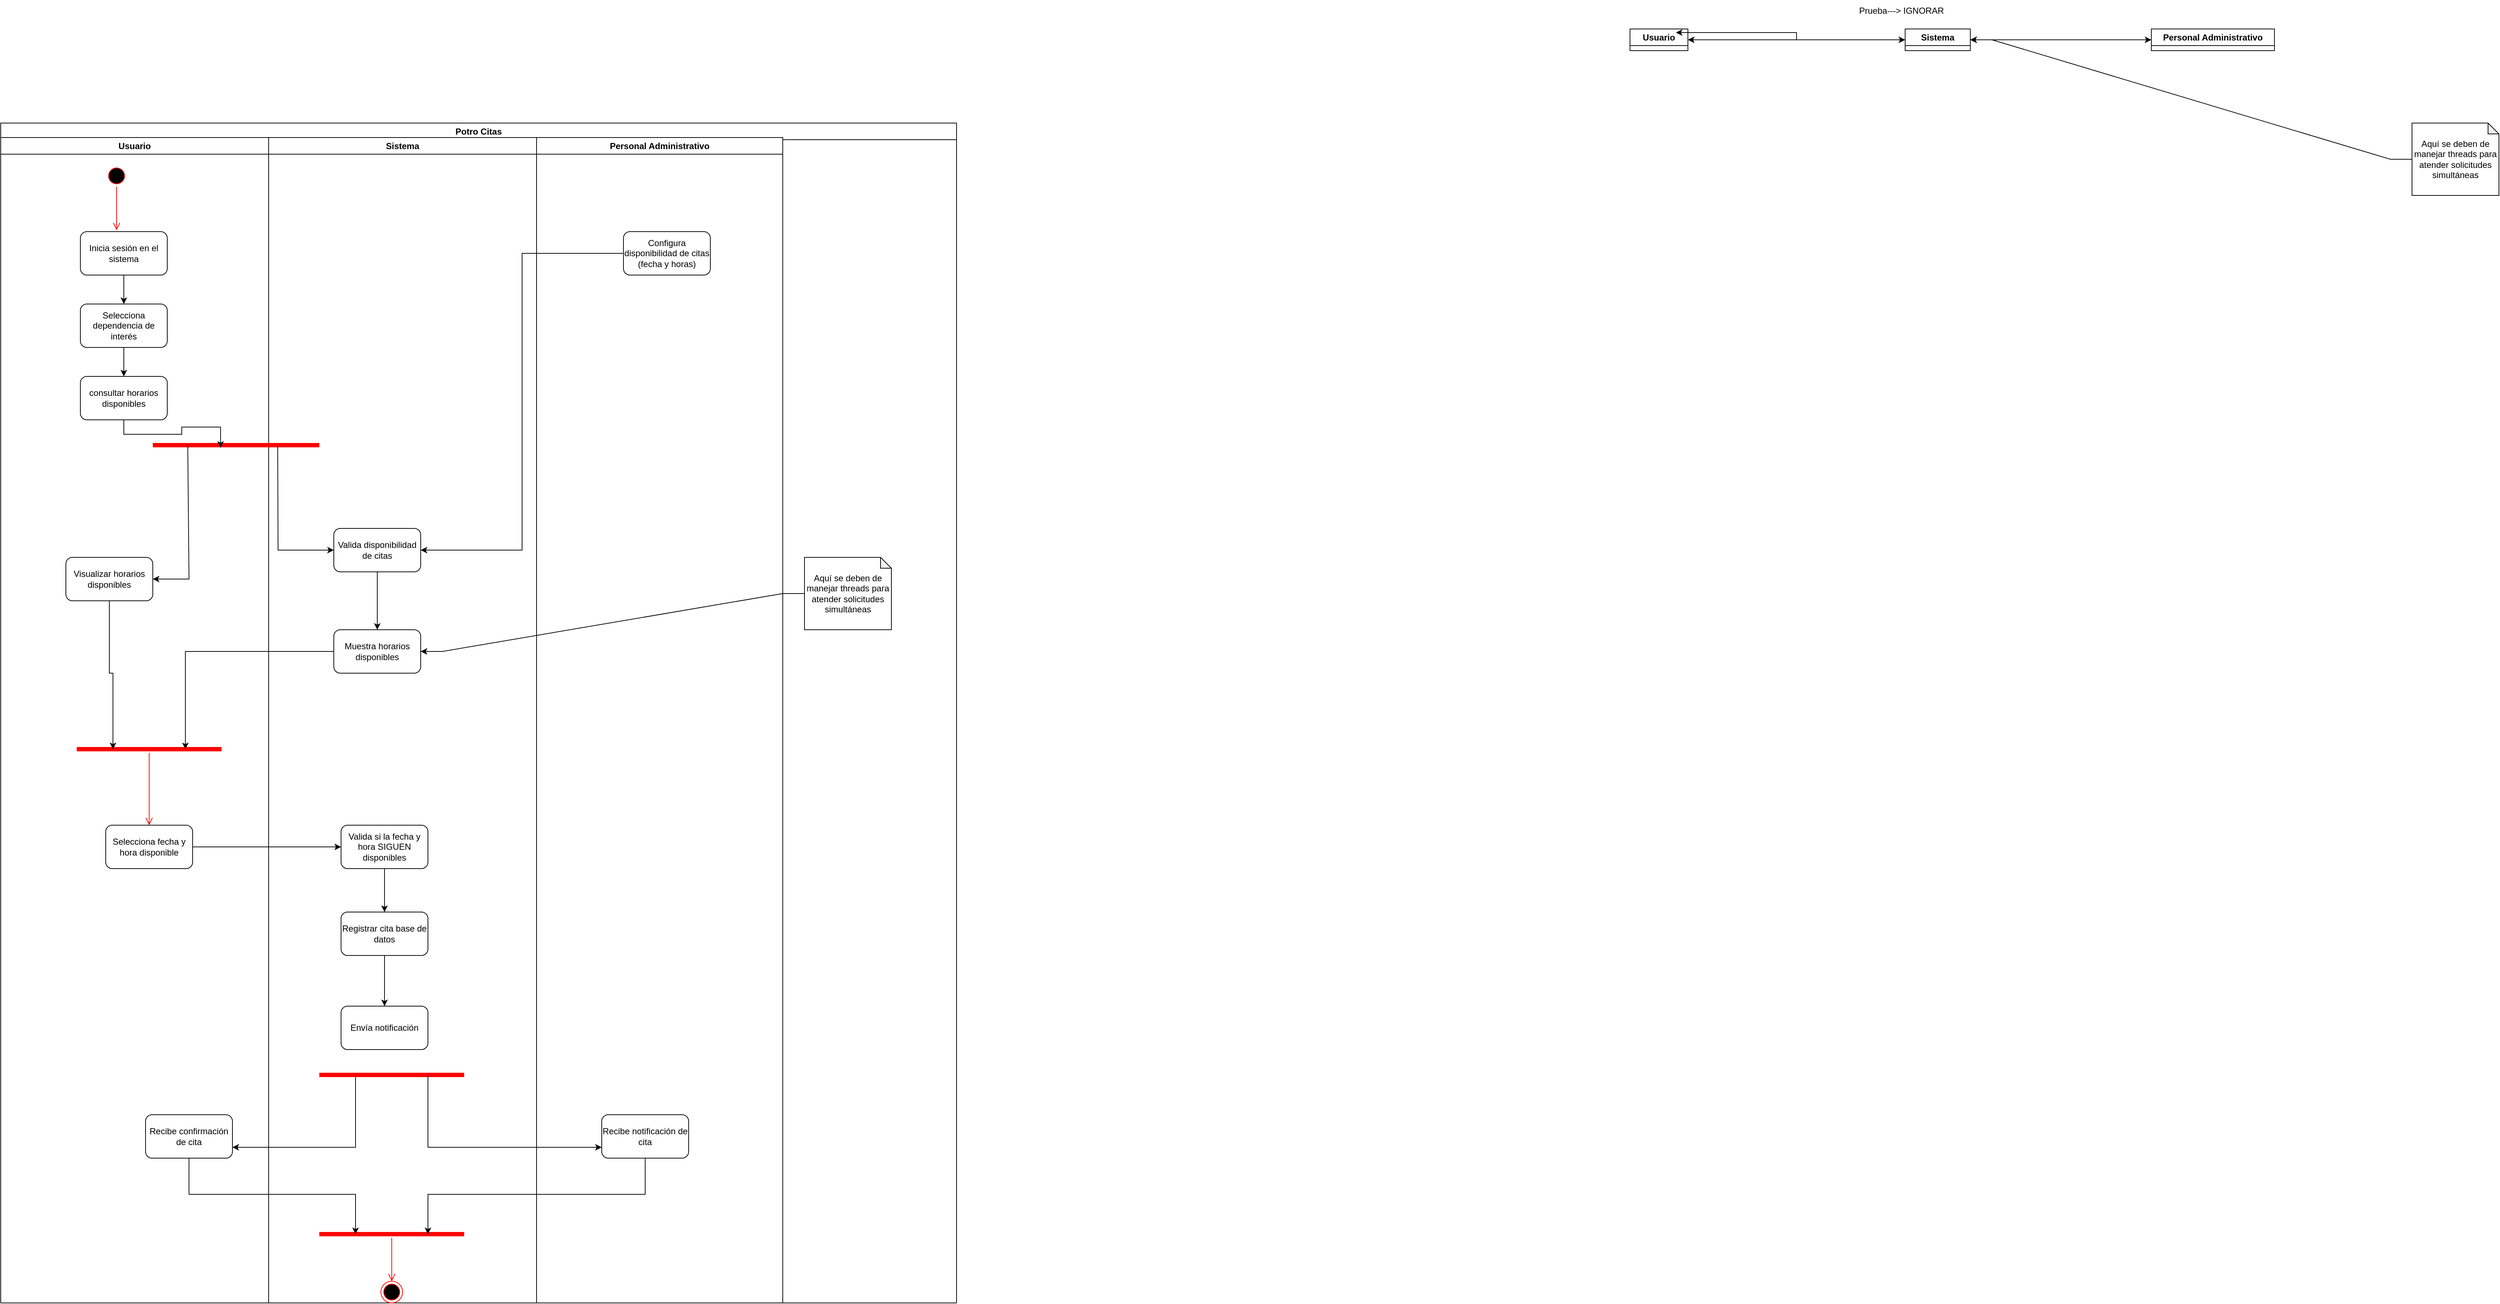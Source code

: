 <mxfile version="24.9.1">
  <diagram name="Page-1" id="0783ab3e-0a74-02c8-0abd-f7b4e66b4bec">
    <mxGraphModel dx="5937" dy="911" grid="1" gridSize="10" guides="1" tooltips="1" connect="1" arrows="1" fold="1" page="1" pageScale="1" pageWidth="850" pageHeight="1100" background="none" math="0" shadow="0">
      <root>
        <mxCell id="0" />
        <mxCell id="1" parent="0" />
        <mxCell id="uUPJHFzAYMxNlcOr0IJL-1" value="Usuario" style="swimlane;whiteSpace=wrap;html=1;" vertex="1" collapsed="1" parent="1">
          <mxGeometry x="-1220" y="120" width="80" height="30" as="geometry">
            <mxRectangle x="-1220" y="120" width="380" height="910" as="alternateBounds" />
          </mxGeometry>
        </mxCell>
        <mxCell id="uUPJHFzAYMxNlcOr0IJL-6" value="" style="ellipse;html=1;shape=startState;fillColor=#000000;strokeColor=#ff0000;" vertex="1" parent="uUPJHFzAYMxNlcOr0IJL-1">
          <mxGeometry x="145" y="38" width="30" height="30" as="geometry" />
        </mxCell>
        <mxCell id="uUPJHFzAYMxNlcOr0IJL-7" value="" style="edgeStyle=orthogonalEdgeStyle;html=1;verticalAlign=bottom;endArrow=open;endSize=8;strokeColor=#ff0000;rounded=0;" edge="1" source="uUPJHFzAYMxNlcOr0IJL-6" parent="uUPJHFzAYMxNlcOr0IJL-1">
          <mxGeometry relative="1" as="geometry">
            <mxPoint x="160" y="128" as="targetPoint" />
          </mxGeometry>
        </mxCell>
        <mxCell id="uUPJHFzAYMxNlcOr0IJL-20" style="edgeStyle=orthogonalEdgeStyle;rounded=0;orthogonalLoop=1;jettySize=auto;html=1;" edge="1" parent="uUPJHFzAYMxNlcOr0IJL-1" source="uUPJHFzAYMxNlcOr0IJL-8" target="uUPJHFzAYMxNlcOr0IJL-9">
          <mxGeometry relative="1" as="geometry" />
        </mxCell>
        <mxCell id="uUPJHFzAYMxNlcOr0IJL-8" value="Inicia sesión en el sistema" style="rounded=1;whiteSpace=wrap;html=1;" vertex="1" parent="uUPJHFzAYMxNlcOr0IJL-1">
          <mxGeometry x="110" y="130" width="120" height="60" as="geometry" />
        </mxCell>
        <mxCell id="uUPJHFzAYMxNlcOr0IJL-9" value="Selecciona dependencia de interés" style="rounded=1;whiteSpace=wrap;html=1;" vertex="1" parent="uUPJHFzAYMxNlcOr0IJL-1">
          <mxGeometry x="110" y="230" width="120" height="60" as="geometry" />
        </mxCell>
        <mxCell id="uUPJHFzAYMxNlcOr0IJL-12" value="Selecciona fecha y hora disponible" style="rounded=1;whiteSpace=wrap;html=1;" vertex="1" parent="uUPJHFzAYMxNlcOr0IJL-1">
          <mxGeometry x="110" y="470" width="120" height="60" as="geometry" />
        </mxCell>
        <mxCell id="uUPJHFzAYMxNlcOr0IJL-16" value="Recibe confirmación de cita" style="rounded=1;whiteSpace=wrap;html=1;" vertex="1" parent="uUPJHFzAYMxNlcOr0IJL-1">
          <mxGeometry x="110" y="740" width="120" height="60" as="geometry" />
        </mxCell>
        <mxCell id="uUPJHFzAYMxNlcOr0IJL-22" value="" style="shape=line;html=1;strokeWidth=6;strokeColor=#ff0000;" vertex="1" parent="uUPJHFzAYMxNlcOr0IJL-1">
          <mxGeometry x="270" y="350" width="200" height="10" as="geometry" />
        </mxCell>
        <mxCell id="uUPJHFzAYMxNlcOr0IJL-23" value="" style="edgeStyle=orthogonalEdgeStyle;html=1;verticalAlign=bottom;endArrow=open;endSize=8;strokeColor=#ff0000;rounded=0;" edge="1" source="uUPJHFzAYMxNlcOr0IJL-22" parent="uUPJHFzAYMxNlcOr0IJL-1">
          <mxGeometry relative="1" as="geometry">
            <mxPoint x="170" y="470" as="targetPoint" />
            <Array as="points">
              <mxPoint x="360" y="410" />
              <mxPoint x="170" y="410" />
            </Array>
          </mxGeometry>
        </mxCell>
        <mxCell id="uUPJHFzAYMxNlcOr0IJL-21" style="edgeStyle=orthogonalEdgeStyle;rounded=0;orthogonalLoop=1;jettySize=auto;html=1;entryX=0.196;entryY=0.167;entryDx=0;entryDy=0;entryPerimeter=0;" edge="1" parent="uUPJHFzAYMxNlcOr0IJL-1" source="uUPJHFzAYMxNlcOr0IJL-9" target="uUPJHFzAYMxNlcOr0IJL-22">
          <mxGeometry relative="1" as="geometry" />
        </mxCell>
        <mxCell id="uUPJHFzAYMxNlcOr0IJL-4" value="Sistema" style="swimlane;whiteSpace=wrap;html=1;startSize=23;" vertex="1" collapsed="1" parent="1">
          <mxGeometry x="-840" y="120" width="90" height="30" as="geometry">
            <mxRectangle x="-840" y="120" width="340" height="910" as="alternateBounds" />
          </mxGeometry>
        </mxCell>
        <mxCell id="uUPJHFzAYMxNlcOr0IJL-10" value="Muestra horarios disponibles" style="rounded=1;whiteSpace=wrap;html=1;" vertex="1" parent="uUPJHFzAYMxNlcOr0IJL-4">
          <mxGeometry x="140" y="250" width="120" height="60" as="geometry" />
        </mxCell>
        <mxCell id="uUPJHFzAYMxNlcOr0IJL-33" style="edgeStyle=orthogonalEdgeStyle;rounded=0;orthogonalLoop=1;jettySize=auto;html=1;entryX=0.5;entryY=0;entryDx=0;entryDy=0;" edge="1" parent="uUPJHFzAYMxNlcOr0IJL-4" source="uUPJHFzAYMxNlcOr0IJL-13" target="uUPJHFzAYMxNlcOr0IJL-14">
          <mxGeometry relative="1" as="geometry" />
        </mxCell>
        <mxCell id="uUPJHFzAYMxNlcOr0IJL-13" value="Valida si la fecha y hora SIGUEN disponibles" style="rounded=1;whiteSpace=wrap;html=1;" vertex="1" parent="uUPJHFzAYMxNlcOr0IJL-4">
          <mxGeometry x="110" y="470" width="120" height="60" as="geometry" />
        </mxCell>
        <mxCell id="uUPJHFzAYMxNlcOr0IJL-34" style="edgeStyle=orthogonalEdgeStyle;rounded=0;orthogonalLoop=1;jettySize=auto;html=1;" edge="1" parent="uUPJHFzAYMxNlcOr0IJL-4" source="uUPJHFzAYMxNlcOr0IJL-14" target="uUPJHFzAYMxNlcOr0IJL-15">
          <mxGeometry relative="1" as="geometry" />
        </mxCell>
        <mxCell id="uUPJHFzAYMxNlcOr0IJL-14" value="Registrar cita base de datos" style="rounded=1;whiteSpace=wrap;html=1;" vertex="1" parent="uUPJHFzAYMxNlcOr0IJL-4">
          <mxGeometry x="110" y="610" width="120" height="60" as="geometry" />
        </mxCell>
        <mxCell id="uUPJHFzAYMxNlcOr0IJL-15" value="Envía notificación" style="rounded=1;whiteSpace=wrap;html=1;" vertex="1" parent="uUPJHFzAYMxNlcOr0IJL-4">
          <mxGeometry x="110" y="740" width="120" height="60" as="geometry" />
        </mxCell>
        <mxCell id="uUPJHFzAYMxNlcOr0IJL-31" style="edgeStyle=orthogonalEdgeStyle;rounded=0;orthogonalLoop=1;jettySize=auto;html=1;entryX=0.5;entryY=0;entryDx=0;entryDy=0;" edge="1" parent="uUPJHFzAYMxNlcOr0IJL-4" source="uUPJHFzAYMxNlcOr0IJL-30" target="uUPJHFzAYMxNlcOr0IJL-10">
          <mxGeometry relative="1" as="geometry" />
        </mxCell>
        <mxCell id="uUPJHFzAYMxNlcOr0IJL-30" value="Valida disponibilidad de citas" style="rounded=1;whiteSpace=wrap;html=1;" vertex="1" parent="uUPJHFzAYMxNlcOr0IJL-4">
          <mxGeometry x="140" y="130" width="120" height="60" as="geometry" />
        </mxCell>
        <mxCell id="uUPJHFzAYMxNlcOr0IJL-5" value="Personal Administrativo" style="swimlane;whiteSpace=wrap;html=1;" vertex="1" collapsed="1" parent="1">
          <mxGeometry x="-500" y="120" width="170" height="30" as="geometry">
            <mxRectangle x="-500" y="120" width="320" height="910" as="alternateBounds" />
          </mxGeometry>
        </mxCell>
        <mxCell id="uUPJHFzAYMxNlcOr0IJL-11" value="Configura disponibilidad de citas (fecha y horas)" style="rounded=1;whiteSpace=wrap;html=1;" vertex="1" parent="uUPJHFzAYMxNlcOr0IJL-5">
          <mxGeometry x="120" y="130" width="120" height="60" as="geometry" />
        </mxCell>
        <mxCell id="uUPJHFzAYMxNlcOr0IJL-17" value="Recibe notificación de cita" style="rounded=1;whiteSpace=wrap;html=1;" vertex="1" parent="uUPJHFzAYMxNlcOr0IJL-5">
          <mxGeometry x="100" y="740" width="120" height="60" as="geometry" />
        </mxCell>
        <mxCell id="uUPJHFzAYMxNlcOr0IJL-19" style="edgeStyle=entityRelationEdgeStyle;rounded=0;orthogonalLoop=1;jettySize=auto;html=1;entryX=1;entryY=0.5;entryDx=0;entryDy=0;" edge="1" parent="1" source="uUPJHFzAYMxNlcOr0IJL-18" target="uUPJHFzAYMxNlcOr0IJL-10">
          <mxGeometry relative="1" as="geometry" />
        </mxCell>
        <mxCell id="uUPJHFzAYMxNlcOr0IJL-18" value="Aquí se deben de manejar threads para atender solicitudes simultáneas" style="shape=note;whiteSpace=wrap;html=1;backgroundOutline=1;darkOpacity=0.05;size=15;" vertex="1" parent="1">
          <mxGeometry x="-140" y="250" width="120" height="100" as="geometry" />
        </mxCell>
        <mxCell id="uUPJHFzAYMxNlcOr0IJL-24" style="edgeStyle=orthogonalEdgeStyle;rounded=0;orthogonalLoop=1;jettySize=auto;html=1;entryX=0.792;entryY=0.167;entryDx=0;entryDy=0;entryPerimeter=0;" edge="1" parent="1" source="uUPJHFzAYMxNlcOr0IJL-10" target="uUPJHFzAYMxNlcOr0IJL-22">
          <mxGeometry relative="1" as="geometry" />
        </mxCell>
        <mxCell id="uUPJHFzAYMxNlcOr0IJL-25" style="edgeStyle=orthogonalEdgeStyle;rounded=0;orthogonalLoop=1;jettySize=auto;html=1;entryX=0;entryY=0.5;entryDx=0;entryDy=0;" edge="1" parent="1" source="uUPJHFzAYMxNlcOr0IJL-12" target="uUPJHFzAYMxNlcOr0IJL-13">
          <mxGeometry relative="1" as="geometry" />
        </mxCell>
        <mxCell id="uUPJHFzAYMxNlcOr0IJL-32" style="edgeStyle=orthogonalEdgeStyle;rounded=0;orthogonalLoop=1;jettySize=auto;html=1;entryX=1;entryY=0.5;entryDx=0;entryDy=0;" edge="1" parent="1" source="uUPJHFzAYMxNlcOr0IJL-11" target="uUPJHFzAYMxNlcOr0IJL-30">
          <mxGeometry relative="1" as="geometry" />
        </mxCell>
        <mxCell id="uUPJHFzAYMxNlcOr0IJL-35" style="edgeStyle=orthogonalEdgeStyle;rounded=0;orthogonalLoop=1;jettySize=auto;html=1;entryX=1;entryY=0.5;entryDx=0;entryDy=0;" edge="1" parent="1" source="uUPJHFzAYMxNlcOr0IJL-15" target="uUPJHFzAYMxNlcOr0IJL-16">
          <mxGeometry relative="1" as="geometry" />
        </mxCell>
        <mxCell id="uUPJHFzAYMxNlcOr0IJL-36" style="edgeStyle=orthogonalEdgeStyle;rounded=0;orthogonalLoop=1;jettySize=auto;html=1;entryX=0;entryY=0.5;entryDx=0;entryDy=0;" edge="1" parent="1" source="uUPJHFzAYMxNlcOr0IJL-15" target="uUPJHFzAYMxNlcOr0IJL-17">
          <mxGeometry relative="1" as="geometry" />
        </mxCell>
        <mxCell id="uUPJHFzAYMxNlcOr0IJL-96" value="Potro Citas" style="swimlane;whiteSpace=wrap;html=1;" vertex="1" parent="1">
          <mxGeometry x="-3470" y="250" width="1320" height="1630" as="geometry">
            <mxRectangle x="-3470" y="250" width="140" height="30" as="alternateBounds" />
          </mxGeometry>
        </mxCell>
        <mxCell id="uUPJHFzAYMxNlcOr0IJL-37" value="Usuario" style="swimlane;whiteSpace=wrap;html=1;" vertex="1" parent="uUPJHFzAYMxNlcOr0IJL-96">
          <mxGeometry y="20" width="370" height="1610" as="geometry" />
        </mxCell>
        <mxCell id="uUPJHFzAYMxNlcOr0IJL-38" value="" style="ellipse;html=1;shape=startState;fillColor=#000000;strokeColor=#ff0000;" vertex="1" parent="uUPJHFzAYMxNlcOr0IJL-37">
          <mxGeometry x="145" y="38" width="30" height="30" as="geometry" />
        </mxCell>
        <mxCell id="uUPJHFzAYMxNlcOr0IJL-39" value="" style="edgeStyle=orthogonalEdgeStyle;html=1;verticalAlign=bottom;endArrow=open;endSize=8;strokeColor=#ff0000;rounded=0;" edge="1" parent="uUPJHFzAYMxNlcOr0IJL-37" source="uUPJHFzAYMxNlcOr0IJL-38">
          <mxGeometry relative="1" as="geometry">
            <mxPoint x="160" y="128" as="targetPoint" />
          </mxGeometry>
        </mxCell>
        <mxCell id="uUPJHFzAYMxNlcOr0IJL-40" style="edgeStyle=orthogonalEdgeStyle;rounded=0;orthogonalLoop=1;jettySize=auto;html=1;" edge="1" parent="uUPJHFzAYMxNlcOr0IJL-37" source="uUPJHFzAYMxNlcOr0IJL-41" target="uUPJHFzAYMxNlcOr0IJL-42">
          <mxGeometry relative="1" as="geometry" />
        </mxCell>
        <mxCell id="uUPJHFzAYMxNlcOr0IJL-41" value="Inicia sesión en el sistema" style="rounded=1;whiteSpace=wrap;html=1;" vertex="1" parent="uUPJHFzAYMxNlcOr0IJL-37">
          <mxGeometry x="110" y="130" width="120" height="60" as="geometry" />
        </mxCell>
        <mxCell id="uUPJHFzAYMxNlcOr0IJL-42" value="Selecciona dependencia de interés" style="rounded=1;whiteSpace=wrap;html=1;" vertex="1" parent="uUPJHFzAYMxNlcOr0IJL-37">
          <mxGeometry x="110" y="230" width="120" height="60" as="geometry" />
        </mxCell>
        <mxCell id="uUPJHFzAYMxNlcOr0IJL-43" value="Selecciona fecha y hora disponible" style="rounded=1;whiteSpace=wrap;html=1;" vertex="1" parent="uUPJHFzAYMxNlcOr0IJL-37">
          <mxGeometry x="145" y="950" width="120" height="60" as="geometry" />
        </mxCell>
        <mxCell id="uUPJHFzAYMxNlcOr0IJL-67" value="consultar horarios disponibles" style="rounded=1;whiteSpace=wrap;html=1;" vertex="1" parent="uUPJHFzAYMxNlcOr0IJL-37">
          <mxGeometry x="110" y="330" width="120" height="60" as="geometry" />
        </mxCell>
        <mxCell id="uUPJHFzAYMxNlcOr0IJL-47" style="edgeStyle=orthogonalEdgeStyle;rounded=0;orthogonalLoop=1;jettySize=auto;html=1;" edge="1" parent="uUPJHFzAYMxNlcOr0IJL-37" source="uUPJHFzAYMxNlcOr0IJL-42" target="uUPJHFzAYMxNlcOr0IJL-67">
          <mxGeometry relative="1" as="geometry" />
        </mxCell>
        <mxCell id="uUPJHFzAYMxNlcOr0IJL-74" value="Visualizar horarios disponibles" style="rounded=1;whiteSpace=wrap;html=1;" vertex="1" parent="uUPJHFzAYMxNlcOr0IJL-37">
          <mxGeometry x="90" y="580" width="120" height="60" as="geometry" />
        </mxCell>
        <mxCell id="uUPJHFzAYMxNlcOr0IJL-78" value="" style="shape=line;html=1;strokeWidth=6;strokeColor=#ff0000;" vertex="1" parent="uUPJHFzAYMxNlcOr0IJL-37">
          <mxGeometry x="105" y="840" width="200" height="10" as="geometry" />
        </mxCell>
        <mxCell id="uUPJHFzAYMxNlcOr0IJL-79" value="" style="edgeStyle=orthogonalEdgeStyle;html=1;verticalAlign=bottom;endArrow=open;endSize=8;strokeColor=#ff0000;rounded=0;entryX=0.5;entryY=0;entryDx=0;entryDy=0;" edge="1" source="uUPJHFzAYMxNlcOr0IJL-78" parent="uUPJHFzAYMxNlcOr0IJL-37" target="uUPJHFzAYMxNlcOr0IJL-43">
          <mxGeometry relative="1" as="geometry">
            <mxPoint x="205" y="920" as="targetPoint" />
          </mxGeometry>
        </mxCell>
        <mxCell id="uUPJHFzAYMxNlcOr0IJL-81" style="edgeStyle=orthogonalEdgeStyle;rounded=0;orthogonalLoop=1;jettySize=auto;html=1;entryX=0.25;entryY=0.5;entryDx=0;entryDy=0;entryPerimeter=0;" edge="1" parent="uUPJHFzAYMxNlcOr0IJL-37" source="uUPJHFzAYMxNlcOr0IJL-74" target="uUPJHFzAYMxNlcOr0IJL-78">
          <mxGeometry relative="1" as="geometry" />
        </mxCell>
        <mxCell id="uUPJHFzAYMxNlcOr0IJL-44" value="Recibe confirmación de cita" style="rounded=1;whiteSpace=wrap;html=1;" vertex="1" parent="uUPJHFzAYMxNlcOr0IJL-37">
          <mxGeometry x="200" y="1350" width="120" height="60" as="geometry" />
        </mxCell>
        <mxCell id="uUPJHFzAYMxNlcOr0IJL-48" value="Sistema" style="swimlane;whiteSpace=wrap;html=1;startSize=23;" vertex="1" parent="uUPJHFzAYMxNlcOr0IJL-96">
          <mxGeometry x="370" y="20" width="370" height="1610" as="geometry" />
        </mxCell>
        <mxCell id="uUPJHFzAYMxNlcOr0IJL-49" value="Muestra horarios disponibles" style="rounded=1;whiteSpace=wrap;html=1;" vertex="1" parent="uUPJHFzAYMxNlcOr0IJL-48">
          <mxGeometry x="90" y="680" width="120" height="60" as="geometry" />
        </mxCell>
        <mxCell id="uUPJHFzAYMxNlcOr0IJL-51" value="Valida si la fecha y hora SIGUEN disponibles" style="rounded=1;whiteSpace=wrap;html=1;" vertex="1" parent="uUPJHFzAYMxNlcOr0IJL-48">
          <mxGeometry x="100" y="950" width="120" height="60" as="geometry" />
        </mxCell>
        <mxCell id="uUPJHFzAYMxNlcOr0IJL-55" style="edgeStyle=orthogonalEdgeStyle;rounded=0;orthogonalLoop=1;jettySize=auto;html=1;entryX=0.5;entryY=0;entryDx=0;entryDy=0;" edge="1" parent="uUPJHFzAYMxNlcOr0IJL-48" source="uUPJHFzAYMxNlcOr0IJL-56" target="uUPJHFzAYMxNlcOr0IJL-49">
          <mxGeometry relative="1" as="geometry" />
        </mxCell>
        <mxCell id="uUPJHFzAYMxNlcOr0IJL-56" value="Valida disponibilidad de citas" style="rounded=1;whiteSpace=wrap;html=1;" vertex="1" parent="uUPJHFzAYMxNlcOr0IJL-48">
          <mxGeometry x="90" y="540" width="120" height="60" as="geometry" />
        </mxCell>
        <mxCell id="uUPJHFzAYMxNlcOr0IJL-45" value="" style="shape=line;html=1;strokeWidth=6;strokeColor=#ff0000;" vertex="1" parent="uUPJHFzAYMxNlcOr0IJL-48">
          <mxGeometry x="-160" y="420" width="230" height="10" as="geometry" />
        </mxCell>
        <mxCell id="uUPJHFzAYMxNlcOr0IJL-71" value="" style="endArrow=classic;html=1;rounded=0;exitX=0.75;exitY=0.5;exitDx=0;exitDy=0;exitPerimeter=0;entryX=0;entryY=0.5;entryDx=0;entryDy=0;" edge="1" parent="uUPJHFzAYMxNlcOr0IJL-48" source="uUPJHFzAYMxNlcOr0IJL-45" target="uUPJHFzAYMxNlcOr0IJL-56">
          <mxGeometry width="50" height="50" relative="1" as="geometry">
            <mxPoint x="270" y="570" as="sourcePoint" />
            <mxPoint x="320" y="520" as="targetPoint" />
            <Array as="points">
              <mxPoint x="13" y="570" />
            </Array>
          </mxGeometry>
        </mxCell>
        <mxCell id="uUPJHFzAYMxNlcOr0IJL-53" value="Registrar cita base de datos" style="rounded=1;whiteSpace=wrap;html=1;" vertex="1" parent="uUPJHFzAYMxNlcOr0IJL-48">
          <mxGeometry x="100" y="1070" width="120" height="60" as="geometry" />
        </mxCell>
        <mxCell id="uUPJHFzAYMxNlcOr0IJL-50" style="edgeStyle=orthogonalEdgeStyle;rounded=0;orthogonalLoop=1;jettySize=auto;html=1;entryX=0.5;entryY=0;entryDx=0;entryDy=0;" edge="1" parent="uUPJHFzAYMxNlcOr0IJL-48" source="uUPJHFzAYMxNlcOr0IJL-51" target="uUPJHFzAYMxNlcOr0IJL-53">
          <mxGeometry relative="1" as="geometry" />
        </mxCell>
        <mxCell id="uUPJHFzAYMxNlcOr0IJL-54" value="Envía notificación" style="rounded=1;whiteSpace=wrap;html=1;" vertex="1" parent="uUPJHFzAYMxNlcOr0IJL-48">
          <mxGeometry x="100" y="1200" width="120" height="60" as="geometry" />
        </mxCell>
        <mxCell id="uUPJHFzAYMxNlcOr0IJL-52" style="edgeStyle=orthogonalEdgeStyle;rounded=0;orthogonalLoop=1;jettySize=auto;html=1;" edge="1" parent="uUPJHFzAYMxNlcOr0IJL-48" source="uUPJHFzAYMxNlcOr0IJL-53" target="uUPJHFzAYMxNlcOr0IJL-54">
          <mxGeometry relative="1" as="geometry" />
        </mxCell>
        <mxCell id="uUPJHFzAYMxNlcOr0IJL-82" value="" style="shape=line;html=1;strokeWidth=6;strokeColor=#ff0000;" vertex="1" parent="uUPJHFzAYMxNlcOr0IJL-48">
          <mxGeometry x="70" y="1510" width="200" height="10" as="geometry" />
        </mxCell>
        <mxCell id="uUPJHFzAYMxNlcOr0IJL-83" value="" style="edgeStyle=orthogonalEdgeStyle;html=1;verticalAlign=bottom;endArrow=open;endSize=8;strokeColor=#ff0000;rounded=0;entryX=0.5;entryY=0;entryDx=0;entryDy=0;" edge="1" source="uUPJHFzAYMxNlcOr0IJL-82" parent="uUPJHFzAYMxNlcOr0IJL-48" target="uUPJHFzAYMxNlcOr0IJL-95">
          <mxGeometry relative="1" as="geometry">
            <mxPoint x="170" y="1570" as="targetPoint" />
          </mxGeometry>
        </mxCell>
        <mxCell id="uUPJHFzAYMxNlcOr0IJL-84" value="" style="shape=line;html=1;strokeWidth=6;strokeColor=#ff0000;" vertex="1" parent="uUPJHFzAYMxNlcOr0IJL-48">
          <mxGeometry x="70" y="1290" width="200" height="10" as="geometry" />
        </mxCell>
        <mxCell id="uUPJHFzAYMxNlcOr0IJL-95" value="" style="ellipse;html=1;shape=endState;fillColor=#000000;strokeColor=#ff0000;" vertex="1" parent="uUPJHFzAYMxNlcOr0IJL-48">
          <mxGeometry x="155" y="1580" width="30" height="30" as="geometry" />
        </mxCell>
        <mxCell id="uUPJHFzAYMxNlcOr0IJL-57" value="Personal Administrativo" style="swimlane;whiteSpace=wrap;html=1;" vertex="1" parent="uUPJHFzAYMxNlcOr0IJL-96">
          <mxGeometry x="740" y="20" width="340" height="1610" as="geometry" />
        </mxCell>
        <mxCell id="uUPJHFzAYMxNlcOr0IJL-58" value="Configura disponibilidad de citas (fecha y horas)" style="rounded=1;whiteSpace=wrap;html=1;" vertex="1" parent="uUPJHFzAYMxNlcOr0IJL-57">
          <mxGeometry x="120" y="130" width="120" height="60" as="geometry" />
        </mxCell>
        <mxCell id="uUPJHFzAYMxNlcOr0IJL-59" value="Recibe notificación de cita" style="rounded=1;whiteSpace=wrap;html=1;" vertex="1" parent="uUPJHFzAYMxNlcOr0IJL-57">
          <mxGeometry x="90" y="1350" width="120" height="60" as="geometry" />
        </mxCell>
        <mxCell id="uUPJHFzAYMxNlcOr0IJL-60" style="edgeStyle=entityRelationEdgeStyle;rounded=0;orthogonalLoop=1;jettySize=auto;html=1;entryX=1;entryY=0.5;entryDx=0;entryDy=0;" edge="1" parent="uUPJHFzAYMxNlcOr0IJL-96" source="uUPJHFzAYMxNlcOr0IJL-61" target="uUPJHFzAYMxNlcOr0IJL-49">
          <mxGeometry relative="1" as="geometry" />
        </mxCell>
        <mxCell id="uUPJHFzAYMxNlcOr0IJL-61" value="Aquí se deben de manejar threads para atender solicitudes simultáneas" style="shape=note;whiteSpace=wrap;html=1;backgroundOutline=1;darkOpacity=0.05;size=15;" vertex="1" parent="uUPJHFzAYMxNlcOr0IJL-96">
          <mxGeometry x="1110" y="600" width="120" height="100" as="geometry" />
        </mxCell>
        <mxCell id="uUPJHFzAYMxNlcOr0IJL-63" style="edgeStyle=orthogonalEdgeStyle;rounded=0;orthogonalLoop=1;jettySize=auto;html=1;entryX=0;entryY=0.5;entryDx=0;entryDy=0;" edge="1" parent="uUPJHFzAYMxNlcOr0IJL-96" source="uUPJHFzAYMxNlcOr0IJL-43" target="uUPJHFzAYMxNlcOr0IJL-51">
          <mxGeometry relative="1" as="geometry" />
        </mxCell>
        <mxCell id="uUPJHFzAYMxNlcOr0IJL-64" style="edgeStyle=orthogonalEdgeStyle;rounded=0;orthogonalLoop=1;jettySize=auto;html=1;entryX=1;entryY=0.5;entryDx=0;entryDy=0;" edge="1" parent="uUPJHFzAYMxNlcOr0IJL-96" source="uUPJHFzAYMxNlcOr0IJL-58" target="uUPJHFzAYMxNlcOr0IJL-56">
          <mxGeometry relative="1" as="geometry" />
        </mxCell>
        <mxCell id="uUPJHFzAYMxNlcOr0IJL-68" style="edgeStyle=orthogonalEdgeStyle;rounded=0;orthogonalLoop=1;jettySize=auto;html=1;entryX=0.407;entryY=0.867;entryDx=0;entryDy=0;entryPerimeter=0;" edge="1" parent="uUPJHFzAYMxNlcOr0IJL-96" source="uUPJHFzAYMxNlcOr0IJL-67" target="uUPJHFzAYMxNlcOr0IJL-45">
          <mxGeometry relative="1" as="geometry" />
        </mxCell>
        <mxCell id="uUPJHFzAYMxNlcOr0IJL-75" value="" style="endArrow=classic;html=1;rounded=0;exitX=0.21;exitY=0.467;exitDx=0;exitDy=0;exitPerimeter=0;entryX=1;entryY=0.5;entryDx=0;entryDy=0;" edge="1" parent="uUPJHFzAYMxNlcOr0IJL-96" source="uUPJHFzAYMxNlcOr0IJL-45" target="uUPJHFzAYMxNlcOr0IJL-74">
          <mxGeometry width="50" height="50" relative="1" as="geometry">
            <mxPoint x="650" y="590" as="sourcePoint" />
            <mxPoint x="170" y="630" as="targetPoint" />
            <Array as="points">
              <mxPoint x="260" y="630" />
            </Array>
          </mxGeometry>
        </mxCell>
        <mxCell id="uUPJHFzAYMxNlcOr0IJL-80" style="edgeStyle=orthogonalEdgeStyle;rounded=0;orthogonalLoop=1;jettySize=auto;html=1;entryX=0.75;entryY=0.5;entryDx=0;entryDy=0;entryPerimeter=0;" edge="1" parent="uUPJHFzAYMxNlcOr0IJL-96" source="uUPJHFzAYMxNlcOr0IJL-49" target="uUPJHFzAYMxNlcOr0IJL-78">
          <mxGeometry relative="1" as="geometry" />
        </mxCell>
        <mxCell id="uUPJHFzAYMxNlcOr0IJL-91" style="edgeStyle=orthogonalEdgeStyle;rounded=0;orthogonalLoop=1;jettySize=auto;html=1;entryX=1;entryY=0.75;entryDx=0;entryDy=0;exitX=0.25;exitY=0.5;exitDx=0;exitDy=0;exitPerimeter=0;" edge="1" parent="uUPJHFzAYMxNlcOr0IJL-96" source="uUPJHFzAYMxNlcOr0IJL-84" target="uUPJHFzAYMxNlcOr0IJL-44">
          <mxGeometry relative="1" as="geometry">
            <Array as="points">
              <mxPoint x="490" y="1415" />
            </Array>
          </mxGeometry>
        </mxCell>
        <mxCell id="uUPJHFzAYMxNlcOr0IJL-92" style="edgeStyle=orthogonalEdgeStyle;rounded=0;orthogonalLoop=1;jettySize=auto;html=1;entryX=0;entryY=0.75;entryDx=0;entryDy=0;exitX=0.75;exitY=0.5;exitDx=0;exitDy=0;exitPerimeter=0;" edge="1" parent="uUPJHFzAYMxNlcOr0IJL-96" source="uUPJHFzAYMxNlcOr0IJL-84" target="uUPJHFzAYMxNlcOr0IJL-59">
          <mxGeometry relative="1" as="geometry">
            <Array as="points">
              <mxPoint x="590" y="1415" />
            </Array>
          </mxGeometry>
        </mxCell>
        <mxCell id="uUPJHFzAYMxNlcOr0IJL-93" style="edgeStyle=orthogonalEdgeStyle;rounded=0;orthogonalLoop=1;jettySize=auto;html=1;entryX=0.25;entryY=0.5;entryDx=0;entryDy=0;entryPerimeter=0;exitX=0.5;exitY=1;exitDx=0;exitDy=0;" edge="1" parent="uUPJHFzAYMxNlcOr0IJL-96" source="uUPJHFzAYMxNlcOr0IJL-44" target="uUPJHFzAYMxNlcOr0IJL-82">
          <mxGeometry relative="1" as="geometry" />
        </mxCell>
        <mxCell id="uUPJHFzAYMxNlcOr0IJL-94" style="edgeStyle=orthogonalEdgeStyle;rounded=0;orthogonalLoop=1;jettySize=auto;html=1;entryX=0.75;entryY=0.5;entryDx=0;entryDy=0;entryPerimeter=0;exitX=0.5;exitY=1;exitDx=0;exitDy=0;" edge="1" parent="uUPJHFzAYMxNlcOr0IJL-96" source="uUPJHFzAYMxNlcOr0IJL-59" target="uUPJHFzAYMxNlcOr0IJL-82">
          <mxGeometry relative="1" as="geometry" />
        </mxCell>
        <mxCell id="uUPJHFzAYMxNlcOr0IJL-97" value="Prueba---&amp;gt; IGNORAR" style="text;html=1;align=center;verticalAlign=middle;whiteSpace=wrap;rounded=0;" vertex="1" parent="1">
          <mxGeometry x="-920" y="80" width="150" height="30" as="geometry" />
        </mxCell>
      </root>
    </mxGraphModel>
  </diagram>
</mxfile>
